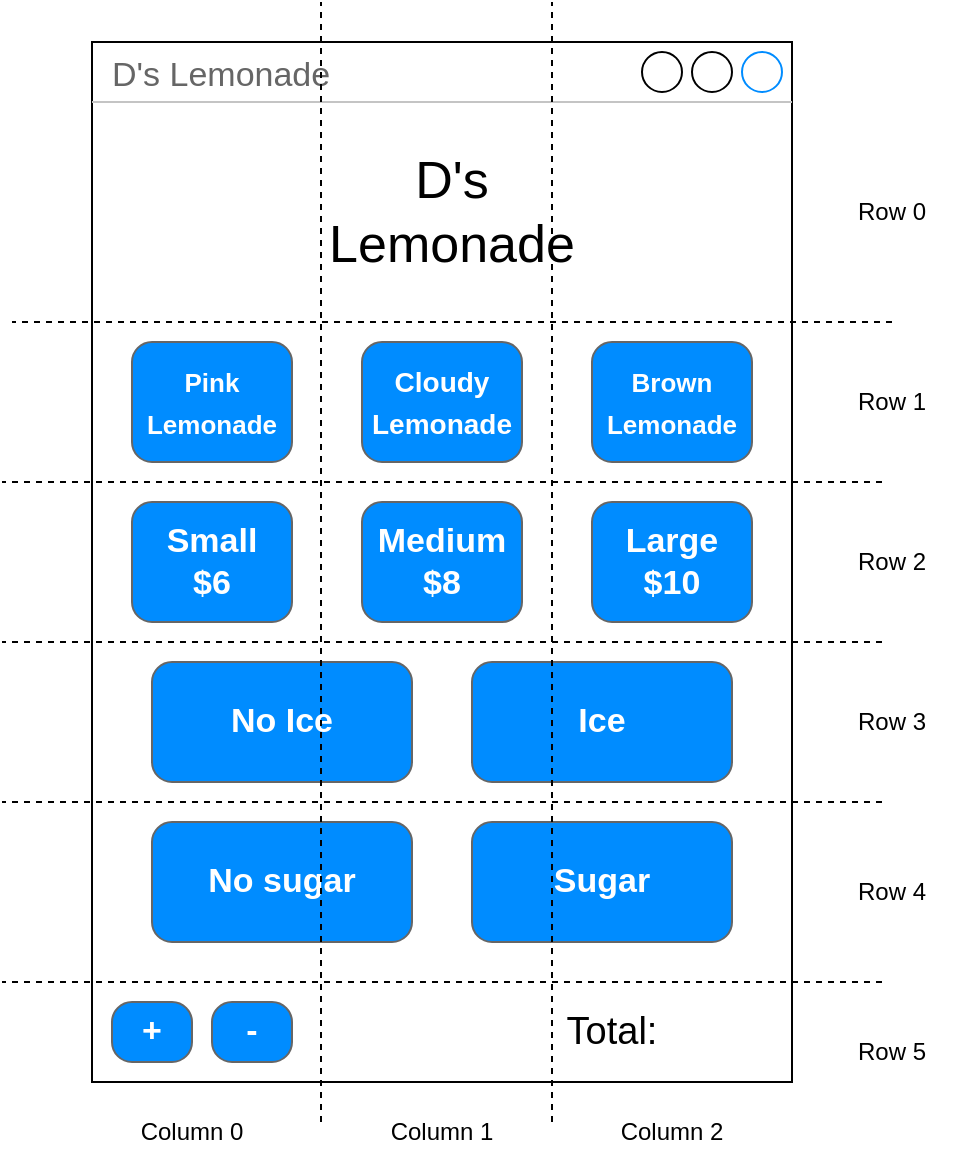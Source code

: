 <mxfile>
    <diagram id="WTNehcKIZxXJp2PMB-l4" name="Page-1">
        <mxGraphModel dx="2576" dy="873" grid="1" gridSize="10" guides="1" tooltips="1" connect="1" arrows="1" fold="1" page="1" pageScale="1" pageWidth="850" pageHeight="1100" math="0" shadow="0">
            <root>
                <mxCell id="0"/>
                <mxCell id="1" parent="0"/>
                <mxCell id="2" value="D&#39;s Lemonade" style="strokeWidth=1;shadow=0;dashed=0;align=center;html=1;shape=mxgraph.mockup.containers.window;align=left;verticalAlign=top;spacingLeft=8;strokeColor2=#008cff;strokeColor3=#c4c4c4;fontColor=#666666;mainText=;fontSize=17;labelBackgroundColor=none;whiteSpace=wrap;" parent="1" vertex="1">
                    <mxGeometry x="-640" y="180" width="350" height="520" as="geometry"/>
                </mxCell>
                <mxCell id="3" value="&lt;font style=&quot;font-size: 26px;&quot;&gt;D&#39;s Lemonade&lt;/font&gt;" style="text;html=1;align=center;verticalAlign=middle;whiteSpace=wrap;rounded=0;" vertex="1" parent="1">
                    <mxGeometry x="-540" y="240" width="160" height="50" as="geometry"/>
                </mxCell>
                <mxCell id="17" value="&lt;font style=&quot;color: rgb(255, 255, 255);&quot;&gt;Small&lt;/font&gt;&lt;div&gt;&lt;span style=&quot;background-color: transparent;&quot;&gt;&lt;font style=&quot;color: rgb(255, 255, 255);&quot;&gt;$6&lt;/font&gt;&lt;/span&gt;&lt;/div&gt;" style="strokeWidth=1;shadow=0;dashed=0;align=center;html=1;shape=mxgraph.mockup.buttons.button;strokeColor=#666666;fontColor=#ffffff;mainText=;buttonStyle=round;fontSize=17;fontStyle=1;fillColor=#008cff;whiteSpace=wrap;" vertex="1" parent="1">
                    <mxGeometry x="-620" y="410" width="80" height="60" as="geometry"/>
                </mxCell>
                <mxCell id="25" value="Medium&lt;br&gt;&lt;div&gt;&lt;span style=&quot;background-color: transparent;&quot;&gt;&lt;font style=&quot;color: rgb(255, 255, 255);&quot;&gt;$8&lt;/font&gt;&lt;/span&gt;&lt;/div&gt;" style="strokeWidth=1;shadow=0;dashed=0;align=center;html=1;shape=mxgraph.mockup.buttons.button;strokeColor=#666666;fontColor=#ffffff;mainText=;buttonStyle=round;fontSize=17;fontStyle=1;fillColor=#008cff;whiteSpace=wrap;" vertex="1" parent="1">
                    <mxGeometry x="-505" y="410" width="80" height="60" as="geometry"/>
                </mxCell>
                <mxCell id="27" value="Large&lt;br&gt;&lt;div&gt;&lt;span style=&quot;background-color: transparent;&quot;&gt;&lt;font style=&quot;color: rgb(255, 255, 255);&quot;&gt;$10&lt;/font&gt;&lt;/span&gt;&lt;/div&gt;" style="strokeWidth=1;shadow=0;dashed=0;align=center;html=1;shape=mxgraph.mockup.buttons.button;strokeColor=#666666;fontColor=#ffffff;mainText=;buttonStyle=round;fontSize=17;fontStyle=1;fillColor=#008cff;whiteSpace=wrap;" vertex="1" parent="1">
                    <mxGeometry x="-390" y="410" width="80" height="60" as="geometry"/>
                </mxCell>
                <mxCell id="29" value="&lt;font style=&quot;font-size: 19px;&quot;&gt;Total:&lt;/font&gt;" style="text;html=1;align=center;verticalAlign=middle;whiteSpace=wrap;rounded=0;" vertex="1" parent="1">
                    <mxGeometry x="-425" y="650" width="90" height="50" as="geometry"/>
                </mxCell>
                <mxCell id="31" value="Ice" style="strokeWidth=1;shadow=0;dashed=0;align=center;html=1;shape=mxgraph.mockup.buttons.button;strokeColor=#666666;fontColor=#ffffff;mainText=;buttonStyle=round;fontSize=17;fontStyle=1;fillColor=#008cff;whiteSpace=wrap;" vertex="1" parent="1">
                    <mxGeometry x="-450" y="490" width="130" height="60" as="geometry"/>
                </mxCell>
                <mxCell id="32" value="No Ice" style="strokeWidth=1;shadow=0;dashed=0;align=center;html=1;shape=mxgraph.mockup.buttons.button;strokeColor=#666666;fontColor=#ffffff;mainText=;buttonStyle=round;fontSize=17;fontStyle=1;fillColor=#008cff;whiteSpace=wrap;" vertex="1" parent="1">
                    <mxGeometry x="-610" y="490" width="130" height="60" as="geometry"/>
                </mxCell>
                <mxCell id="35" value="Sugar" style="strokeWidth=1;shadow=0;dashed=0;align=center;html=1;shape=mxgraph.mockup.buttons.button;strokeColor=#666666;fontColor=#ffffff;mainText=;buttonStyle=round;fontSize=17;fontStyle=1;fillColor=#008cff;whiteSpace=wrap;" vertex="1" parent="1">
                    <mxGeometry x="-450" y="570" width="130" height="60" as="geometry"/>
                </mxCell>
                <mxCell id="36" value="No sugar" style="strokeWidth=1;shadow=0;dashed=0;align=center;html=1;shape=mxgraph.mockup.buttons.button;strokeColor=#666666;fontColor=#ffffff;mainText=;buttonStyle=round;fontSize=17;fontStyle=1;fillColor=#008cff;whiteSpace=wrap;" vertex="1" parent="1">
                    <mxGeometry x="-610" y="570" width="130" height="60" as="geometry"/>
                </mxCell>
                <mxCell id="37" value="&lt;span style=&quot;font-size: 13px;&quot;&gt;&lt;font style=&quot;color: rgb(255, 255, 255);&quot;&gt;Pink Lemonade&lt;/font&gt;&lt;/span&gt;" style="strokeWidth=1;shadow=0;dashed=0;align=center;html=1;shape=mxgraph.mockup.buttons.button;strokeColor=#666666;fontColor=#ffffff;mainText=;buttonStyle=round;fontSize=17;fontStyle=1;fillColor=#008cff;whiteSpace=wrap;" vertex="1" parent="1">
                    <mxGeometry x="-620" y="330" width="80" height="60" as="geometry"/>
                </mxCell>
                <mxCell id="38" value="&lt;font style=&quot;font-size: 14px; color: rgb(255, 255, 255);&quot;&gt;Cloudy Lemonade&lt;/font&gt;" style="strokeWidth=1;shadow=0;dashed=0;align=center;html=1;shape=mxgraph.mockup.buttons.button;strokeColor=#666666;fontColor=#ffffff;mainText=;buttonStyle=round;fontSize=17;fontStyle=1;fillColor=#008cff;whiteSpace=wrap;" vertex="1" parent="1">
                    <mxGeometry x="-505" y="330" width="80" height="60" as="geometry"/>
                </mxCell>
                <mxCell id="39" value="&lt;span style=&quot;font-size: 13px;&quot;&gt;&lt;font style=&quot;color: rgb(255, 255, 255);&quot;&gt;Brown Lemonade&lt;/font&gt;&lt;/span&gt;" style="strokeWidth=1;shadow=0;dashed=0;align=center;html=1;shape=mxgraph.mockup.buttons.button;strokeColor=#666666;fontColor=#ffffff;mainText=;buttonStyle=round;fontSize=17;fontStyle=1;fillColor=#008cff;whiteSpace=wrap;" vertex="1" parent="1">
                    <mxGeometry x="-390" y="330" width="80" height="60" as="geometry"/>
                </mxCell>
                <mxCell id="40" value="" style="endArrow=none;dashed=1;html=1;" edge="1" parent="1">
                    <mxGeometry width="50" height="50" relative="1" as="geometry">
                        <mxPoint x="-525.5" y="720" as="sourcePoint"/>
                        <mxPoint x="-525.5" y="160" as="targetPoint"/>
                    </mxGeometry>
                </mxCell>
                <mxCell id="41" value="" style="endArrow=none;dashed=1;html=1;" edge="1" parent="1">
                    <mxGeometry width="50" height="50" relative="1" as="geometry">
                        <mxPoint x="-410" y="720" as="sourcePoint"/>
                        <mxPoint x="-410" y="160" as="targetPoint"/>
                    </mxGeometry>
                </mxCell>
                <mxCell id="42" value="" style="endArrow=none;dashed=1;html=1;" edge="1" parent="1">
                    <mxGeometry width="50" height="50" relative="1" as="geometry">
                        <mxPoint x="-245" y="650" as="sourcePoint"/>
                        <mxPoint x="-685" y="650" as="targetPoint"/>
                        <Array as="points"/>
                    </mxGeometry>
                </mxCell>
                <mxCell id="43" value="" style="endArrow=none;dashed=1;html=1;" edge="1" parent="1">
                    <mxGeometry width="50" height="50" relative="1" as="geometry">
                        <mxPoint x="-245" y="560" as="sourcePoint"/>
                        <mxPoint x="-685" y="560" as="targetPoint"/>
                        <Array as="points"/>
                    </mxGeometry>
                </mxCell>
                <mxCell id="44" value="" style="endArrow=none;dashed=1;html=1;" edge="1" parent="1">
                    <mxGeometry width="50" height="50" relative="1" as="geometry">
                        <mxPoint x="-245" y="480" as="sourcePoint"/>
                        <mxPoint x="-685" y="480" as="targetPoint"/>
                        <Array as="points"/>
                    </mxGeometry>
                </mxCell>
                <mxCell id="45" value="" style="endArrow=none;dashed=1;html=1;" edge="1" parent="1">
                    <mxGeometry width="50" height="50" relative="1" as="geometry">
                        <mxPoint x="-245" y="400" as="sourcePoint"/>
                        <mxPoint x="-685" y="400" as="targetPoint"/>
                        <Array as="points"/>
                    </mxGeometry>
                </mxCell>
                <mxCell id="46" value="" style="endArrow=none;dashed=1;html=1;" edge="1" parent="1">
                    <mxGeometry width="50" height="50" relative="1" as="geometry">
                        <mxPoint x="-240" y="320" as="sourcePoint"/>
                        <mxPoint x="-680" y="320" as="targetPoint"/>
                        <Array as="points"/>
                    </mxGeometry>
                </mxCell>
                <mxCell id="47" value="Column 0" style="text;html=1;align=center;verticalAlign=middle;whiteSpace=wrap;rounded=0;" vertex="1" parent="1">
                    <mxGeometry x="-620" y="710" width="60" height="30" as="geometry"/>
                </mxCell>
                <mxCell id="48" value="Column 1" style="text;html=1;align=center;verticalAlign=middle;whiteSpace=wrap;rounded=0;" vertex="1" parent="1">
                    <mxGeometry x="-495" y="710" width="60" height="30" as="geometry"/>
                </mxCell>
                <mxCell id="49" value="Column 2" style="text;html=1;align=center;verticalAlign=middle;whiteSpace=wrap;rounded=0;" vertex="1" parent="1">
                    <mxGeometry x="-380" y="710" width="60" height="30" as="geometry"/>
                </mxCell>
                <mxCell id="50" value="Row 5" style="text;html=1;align=center;verticalAlign=middle;whiteSpace=wrap;rounded=0;" vertex="1" parent="1">
                    <mxGeometry x="-270" y="670" width="60" height="30" as="geometry"/>
                </mxCell>
                <mxCell id="51" value="Row 4" style="text;html=1;align=center;verticalAlign=middle;whiteSpace=wrap;rounded=0;" vertex="1" parent="1">
                    <mxGeometry x="-270" y="590" width="60" height="30" as="geometry"/>
                </mxCell>
                <mxCell id="52" value="Row 3" style="text;html=1;align=center;verticalAlign=middle;whiteSpace=wrap;rounded=0;" vertex="1" parent="1">
                    <mxGeometry x="-270" y="505" width="60" height="30" as="geometry"/>
                </mxCell>
                <mxCell id="53" value="Row 2" style="text;html=1;align=center;verticalAlign=middle;whiteSpace=wrap;rounded=0;" vertex="1" parent="1">
                    <mxGeometry x="-270" y="425" width="60" height="30" as="geometry"/>
                </mxCell>
                <mxCell id="54" value="Row 1" style="text;html=1;align=center;verticalAlign=middle;whiteSpace=wrap;rounded=0;" vertex="1" parent="1">
                    <mxGeometry x="-270" y="345" width="60" height="30" as="geometry"/>
                </mxCell>
                <mxCell id="55" value="Row 0" style="text;html=1;align=center;verticalAlign=middle;whiteSpace=wrap;rounded=0;" vertex="1" parent="1">
                    <mxGeometry x="-270" y="250" width="60" height="30" as="geometry"/>
                </mxCell>
                <mxCell id="61" value="+" style="strokeWidth=1;shadow=0;dashed=0;align=center;html=1;shape=mxgraph.mockup.buttons.button;strokeColor=#666666;fontColor=#ffffff;mainText=;buttonStyle=round;fontSize=17;fontStyle=1;fillColor=#008cff;whiteSpace=wrap;" vertex="1" parent="1">
                    <mxGeometry x="-630" y="660" width="40" height="30" as="geometry"/>
                </mxCell>
                <mxCell id="62" value="-" style="strokeWidth=1;shadow=0;dashed=0;align=center;html=1;shape=mxgraph.mockup.buttons.button;strokeColor=#666666;fontColor=#ffffff;mainText=;buttonStyle=round;fontSize=17;fontStyle=1;fillColor=#008cff;whiteSpace=wrap;" vertex="1" parent="1">
                    <mxGeometry x="-580" y="660" width="40" height="30" as="geometry"/>
                </mxCell>
            </root>
        </mxGraphModel>
    </diagram>
</mxfile>